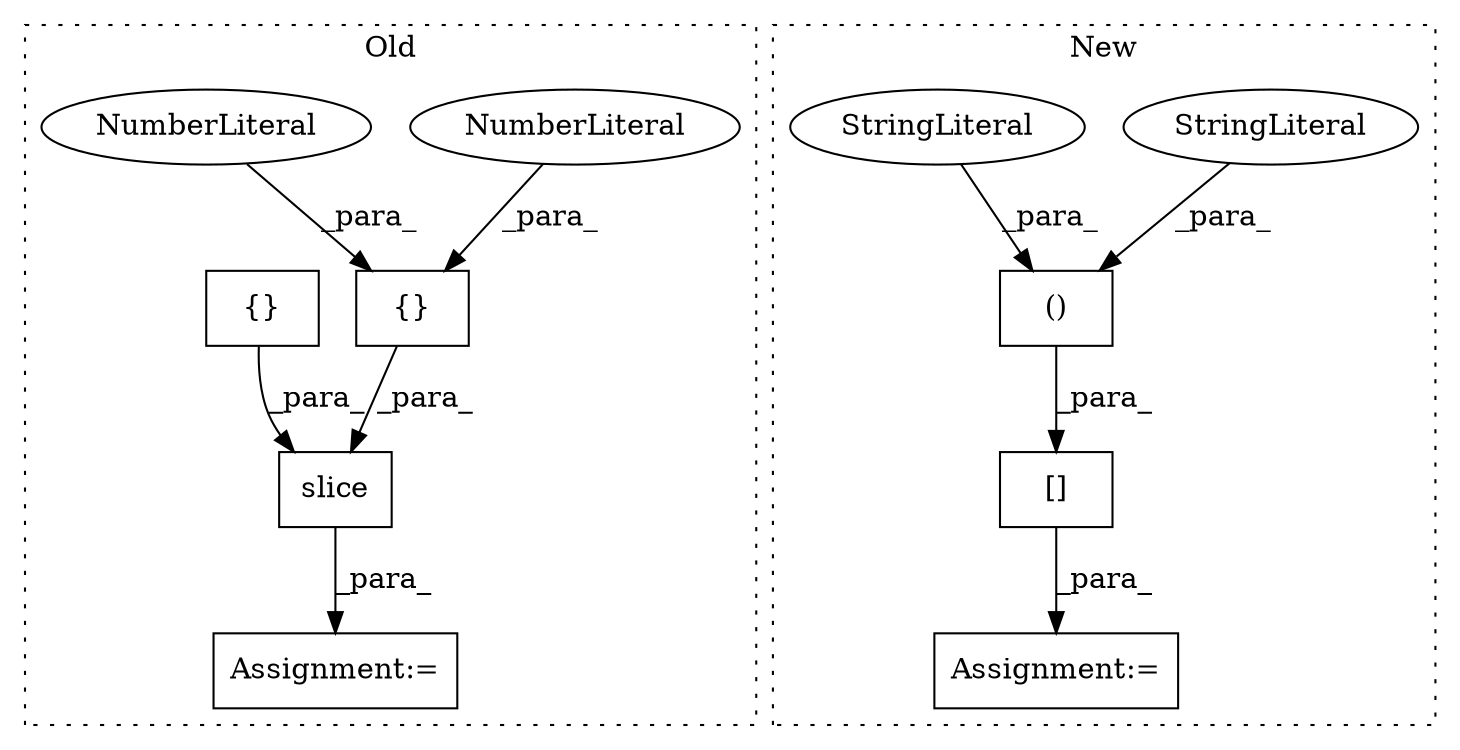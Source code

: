 digraph G {
subgraph cluster0 {
1 [label="slice" a="32" s="3891,3986" l="6,1" shape="box"];
3 [label="Assignment:=" a="7" s="3879" l="1" shape="box"];
8 [label="{}" a="4" s="3922,3928" l="1,1" shape="box"];
9 [label="NumberLiteral" a="34" s="3927" l="1" shape="ellipse"];
10 [label="NumberLiteral" a="34" s="3925" l="1" shape="ellipse"];
11 [label="{}" a="4" s="3939,3985" l="1,1" shape="box"];
label = "Old";
style="dotted";
}
subgraph cluster1 {
2 [label="()" a="106" s="4456" l="116" shape="box"];
4 [label="StringLiteral" a="45" s="4556" l="16" shape="ellipse"];
5 [label="[]" a="2" s="4431,4572" l="25,2" shape="box"];
6 [label="StringLiteral" a="45" s="4456" l="37" shape="ellipse"];
7 [label="Assignment:=" a="7" s="4430" l="1" shape="box"];
label = "New";
style="dotted";
}
1 -> 3 [label="_para_"];
2 -> 5 [label="_para_"];
4 -> 2 [label="_para_"];
5 -> 7 [label="_para_"];
6 -> 2 [label="_para_"];
8 -> 1 [label="_para_"];
9 -> 8 [label="_para_"];
10 -> 8 [label="_para_"];
11 -> 1 [label="_para_"];
}